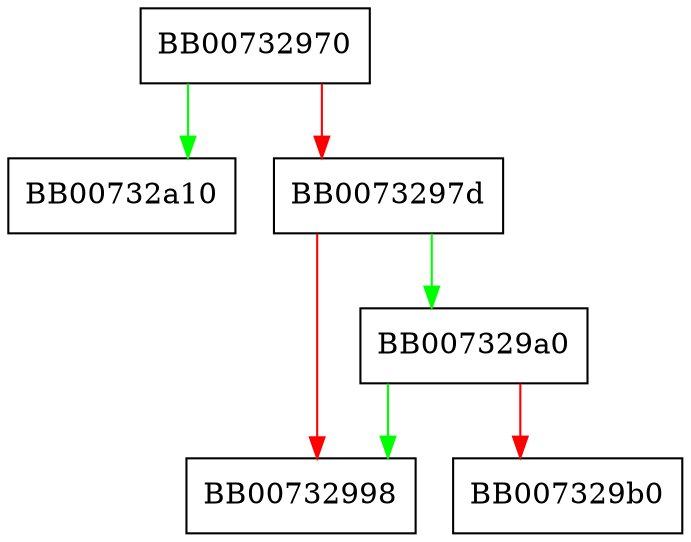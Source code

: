 digraph CMAC_CTX_copy {
  node [shape="box"];
  graph [splines=ortho];
  BB00732970 -> BB00732a10 [color="green"];
  BB00732970 -> BB0073297d [color="red"];
  BB0073297d -> BB007329a0 [color="green"];
  BB0073297d -> BB00732998 [color="red"];
  BB007329a0 -> BB00732998 [color="green"];
  BB007329a0 -> BB007329b0 [color="red"];
}